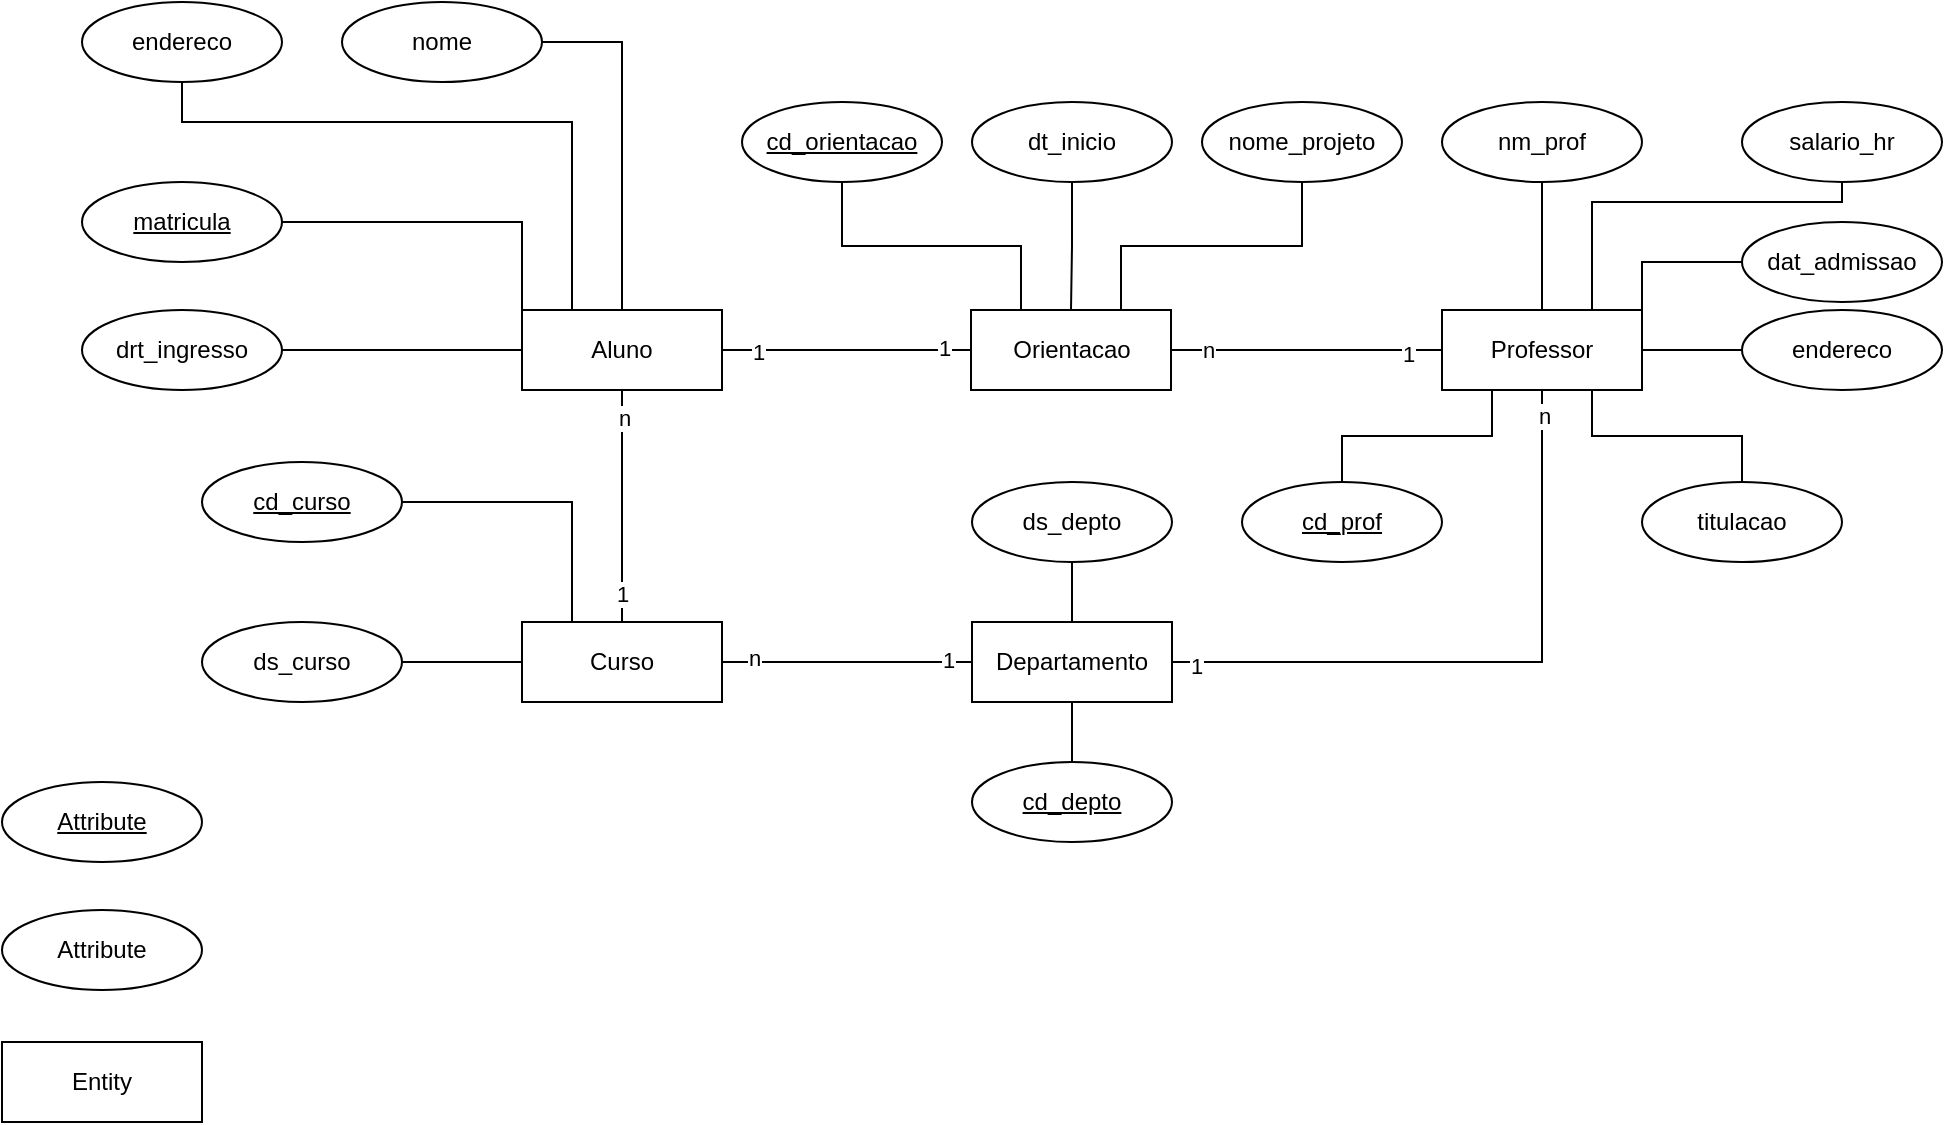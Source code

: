 <mxfile version="15.8.3" type="github">
  <diagram id="3MY4AUTtC3BZhcMlzD9B" name="Page-1">
    <mxGraphModel dx="868" dy="496" grid="1" gridSize="10" guides="1" tooltips="1" connect="1" arrows="1" fold="1" page="1" pageScale="1" pageWidth="1169" pageHeight="827" math="0" shadow="0">
      <root>
        <mxCell id="0" />
        <mxCell id="1" parent="0" />
        <mxCell id="yZ4FVXIt3ejTABx9WLvd-17" style="edgeStyle=orthogonalEdgeStyle;rounded=0;orthogonalLoop=1;jettySize=auto;html=1;exitX=1;exitY=0.5;exitDx=0;exitDy=0;endArrow=none;endFill=0;" edge="1" parent="1" source="yZ4FVXIt3ejTABx9WLvd-2" target="yZ4FVXIt3ejTABx9WLvd-8">
          <mxGeometry relative="1" as="geometry" />
        </mxCell>
        <mxCell id="yZ4FVXIt3ejTABx9WLvd-19" value="1" style="edgeLabel;html=1;align=center;verticalAlign=middle;resizable=0;points=[];" vertex="1" connectable="0" parent="yZ4FVXIt3ejTABx9WLvd-17">
          <mxGeometry x="-0.711" y="-1" relative="1" as="geometry">
            <mxPoint as="offset" />
          </mxGeometry>
        </mxCell>
        <mxCell id="yZ4FVXIt3ejTABx9WLvd-20" value="1" style="edgeLabel;html=1;align=center;verticalAlign=middle;resizable=0;points=[];" vertex="1" connectable="0" parent="yZ4FVXIt3ejTABx9WLvd-17">
          <mxGeometry x="0.783" y="1" relative="1" as="geometry">
            <mxPoint as="offset" />
          </mxGeometry>
        </mxCell>
        <mxCell id="yZ4FVXIt3ejTABx9WLvd-23" style="edgeStyle=orthogonalEdgeStyle;rounded=0;orthogonalLoop=1;jettySize=auto;html=1;exitX=0.5;exitY=1;exitDx=0;exitDy=0;entryX=0.5;entryY=0;entryDx=0;entryDy=0;endArrow=none;endFill=0;" edge="1" parent="1" source="yZ4FVXIt3ejTABx9WLvd-2" target="yZ4FVXIt3ejTABx9WLvd-12">
          <mxGeometry relative="1" as="geometry" />
        </mxCell>
        <mxCell id="yZ4FVXIt3ejTABx9WLvd-25" value="n" style="edgeLabel;html=1;align=center;verticalAlign=middle;resizable=0;points=[];" vertex="1" connectable="0" parent="yZ4FVXIt3ejTABx9WLvd-23">
          <mxGeometry x="-0.759" y="1" relative="1" as="geometry">
            <mxPoint as="offset" />
          </mxGeometry>
        </mxCell>
        <mxCell id="yZ4FVXIt3ejTABx9WLvd-26" value="1" style="edgeLabel;html=1;align=center;verticalAlign=middle;resizable=0;points=[];" vertex="1" connectable="0" parent="yZ4FVXIt3ejTABx9WLvd-23">
          <mxGeometry x="0.759" relative="1" as="geometry">
            <mxPoint as="offset" />
          </mxGeometry>
        </mxCell>
        <mxCell id="yZ4FVXIt3ejTABx9WLvd-46" style="edgeStyle=orthogonalEdgeStyle;rounded=0;orthogonalLoop=1;jettySize=auto;html=1;exitX=0.5;exitY=0;exitDx=0;exitDy=0;entryX=1;entryY=0.5;entryDx=0;entryDy=0;endArrow=none;endFill=0;" edge="1" parent="1" source="yZ4FVXIt3ejTABx9WLvd-2" target="yZ4FVXIt3ejTABx9WLvd-43">
          <mxGeometry relative="1" as="geometry" />
        </mxCell>
        <mxCell id="yZ4FVXIt3ejTABx9WLvd-47" style="edgeStyle=orthogonalEdgeStyle;rounded=0;orthogonalLoop=1;jettySize=auto;html=1;exitX=0.25;exitY=0;exitDx=0;exitDy=0;entryX=0.5;entryY=1;entryDx=0;entryDy=0;endArrow=none;endFill=0;" edge="1" parent="1" source="yZ4FVXIt3ejTABx9WLvd-2" target="yZ4FVXIt3ejTABx9WLvd-44">
          <mxGeometry relative="1" as="geometry">
            <Array as="points">
              <mxPoint x="335" y="360" />
              <mxPoint x="140" y="360" />
            </Array>
          </mxGeometry>
        </mxCell>
        <mxCell id="yZ4FVXIt3ejTABx9WLvd-48" style="edgeStyle=orthogonalEdgeStyle;rounded=0;orthogonalLoop=1;jettySize=auto;html=1;exitX=0;exitY=0;exitDx=0;exitDy=0;entryX=1;entryY=0.5;entryDx=0;entryDy=0;endArrow=none;endFill=0;" edge="1" parent="1" source="yZ4FVXIt3ejTABx9WLvd-2" target="yZ4FVXIt3ejTABx9WLvd-42">
          <mxGeometry relative="1" as="geometry" />
        </mxCell>
        <mxCell id="yZ4FVXIt3ejTABx9WLvd-49" style="edgeStyle=orthogonalEdgeStyle;rounded=0;orthogonalLoop=1;jettySize=auto;html=1;exitX=0;exitY=0.5;exitDx=0;exitDy=0;entryX=1;entryY=0.5;entryDx=0;entryDy=0;endArrow=none;endFill=0;" edge="1" parent="1" source="yZ4FVXIt3ejTABx9WLvd-2" target="yZ4FVXIt3ejTABx9WLvd-45">
          <mxGeometry relative="1" as="geometry" />
        </mxCell>
        <mxCell id="yZ4FVXIt3ejTABx9WLvd-2" value="Aluno" style="whiteSpace=wrap;html=1;align=center;" vertex="1" parent="1">
          <mxGeometry x="310" y="454" width="100" height="40" as="geometry" />
        </mxCell>
        <mxCell id="yZ4FVXIt3ejTABx9WLvd-5" value="Attribute" style="ellipse;whiteSpace=wrap;html=1;align=center;" vertex="1" parent="1">
          <mxGeometry x="50" y="754" width="100" height="40" as="geometry" />
        </mxCell>
        <mxCell id="yZ4FVXIt3ejTABx9WLvd-6" value="Attribute" style="ellipse;whiteSpace=wrap;html=1;align=center;fontStyle=4;" vertex="1" parent="1">
          <mxGeometry x="50" y="690" width="100" height="40" as="geometry" />
        </mxCell>
        <mxCell id="yZ4FVXIt3ejTABx9WLvd-18" style="edgeStyle=orthogonalEdgeStyle;rounded=0;orthogonalLoop=1;jettySize=auto;html=1;exitX=1;exitY=0.5;exitDx=0;exitDy=0;endArrow=none;endFill=0;" edge="1" parent="1" source="yZ4FVXIt3ejTABx9WLvd-8" target="yZ4FVXIt3ejTABx9WLvd-10">
          <mxGeometry relative="1" as="geometry" />
        </mxCell>
        <mxCell id="yZ4FVXIt3ejTABx9WLvd-21" value="n" style="edgeLabel;html=1;align=center;verticalAlign=middle;resizable=0;points=[];" vertex="1" connectable="0" parent="yZ4FVXIt3ejTABx9WLvd-18">
          <mxGeometry x="-0.742" y="-5" relative="1" as="geometry">
            <mxPoint x="1" y="-5" as="offset" />
          </mxGeometry>
        </mxCell>
        <mxCell id="yZ4FVXIt3ejTABx9WLvd-22" value="1" style="edgeLabel;html=1;align=center;verticalAlign=middle;resizable=0;points=[];" vertex="1" connectable="0" parent="yZ4FVXIt3ejTABx9WLvd-18">
          <mxGeometry x="0.749" y="-2" relative="1" as="geometry">
            <mxPoint as="offset" />
          </mxGeometry>
        </mxCell>
        <mxCell id="yZ4FVXIt3ejTABx9WLvd-8" value="Orientacao" style="whiteSpace=wrap;html=1;align=center;" vertex="1" parent="1">
          <mxGeometry x="534.5" y="454" width="100" height="40" as="geometry" />
        </mxCell>
        <mxCell id="yZ4FVXIt3ejTABx9WLvd-65" style="edgeStyle=orthogonalEdgeStyle;rounded=0;orthogonalLoop=1;jettySize=auto;html=1;exitX=0.5;exitY=0;exitDx=0;exitDy=0;entryX=0.5;entryY=1;entryDx=0;entryDy=0;endArrow=none;endFill=0;" edge="1" parent="1" source="yZ4FVXIt3ejTABx9WLvd-10" target="yZ4FVXIt3ejTABx9WLvd-64">
          <mxGeometry relative="1" as="geometry" />
        </mxCell>
        <mxCell id="yZ4FVXIt3ejTABx9WLvd-67" style="edgeStyle=orthogonalEdgeStyle;rounded=0;orthogonalLoop=1;jettySize=auto;html=1;exitX=0.75;exitY=1;exitDx=0;exitDy=0;endArrow=none;endFill=0;entryX=0.5;entryY=0;entryDx=0;entryDy=0;" edge="1" parent="1" source="yZ4FVXIt3ejTABx9WLvd-10" target="yZ4FVXIt3ejTABx9WLvd-66">
          <mxGeometry relative="1" as="geometry">
            <mxPoint x="910" y="530" as="targetPoint" />
          </mxGeometry>
        </mxCell>
        <mxCell id="yZ4FVXIt3ejTABx9WLvd-78" style="edgeStyle=orthogonalEdgeStyle;rounded=0;orthogonalLoop=1;jettySize=auto;html=1;exitX=0.75;exitY=0;exitDx=0;exitDy=0;entryX=0.5;entryY=1;entryDx=0;entryDy=0;endArrow=none;endFill=0;" edge="1" parent="1" source="yZ4FVXIt3ejTABx9WLvd-10" target="yZ4FVXIt3ejTABx9WLvd-73">
          <mxGeometry relative="1" as="geometry">
            <Array as="points">
              <mxPoint x="845" y="400" />
              <mxPoint x="970" y="400" />
            </Array>
          </mxGeometry>
        </mxCell>
        <mxCell id="yZ4FVXIt3ejTABx9WLvd-10" value="Professor" style="whiteSpace=wrap;html=1;align=center;" vertex="1" parent="1">
          <mxGeometry x="770" y="454" width="100" height="40" as="geometry" />
        </mxCell>
        <mxCell id="yZ4FVXIt3ejTABx9WLvd-11" value="Entity" style="whiteSpace=wrap;html=1;align=center;" vertex="1" parent="1">
          <mxGeometry x="50" y="820" width="100" height="40" as="geometry" />
        </mxCell>
        <mxCell id="yZ4FVXIt3ejTABx9WLvd-27" style="edgeStyle=orthogonalEdgeStyle;rounded=0;orthogonalLoop=1;jettySize=auto;html=1;exitX=1;exitY=0.5;exitDx=0;exitDy=0;entryX=0;entryY=0.5;entryDx=0;entryDy=0;endArrow=none;endFill=0;" edge="1" parent="1" source="yZ4FVXIt3ejTABx9WLvd-12" target="yZ4FVXIt3ejTABx9WLvd-15">
          <mxGeometry relative="1" as="geometry" />
        </mxCell>
        <mxCell id="yZ4FVXIt3ejTABx9WLvd-28" value="n" style="edgeLabel;html=1;align=center;verticalAlign=middle;resizable=0;points=[];" vertex="1" connectable="0" parent="yZ4FVXIt3ejTABx9WLvd-27">
          <mxGeometry x="-0.744" y="2" relative="1" as="geometry">
            <mxPoint as="offset" />
          </mxGeometry>
        </mxCell>
        <mxCell id="yZ4FVXIt3ejTABx9WLvd-29" value="1" style="edgeLabel;html=1;align=center;verticalAlign=middle;resizable=0;points=[];" vertex="1" connectable="0" parent="yZ4FVXIt3ejTABx9WLvd-27">
          <mxGeometry x="0.808" y="1" relative="1" as="geometry">
            <mxPoint as="offset" />
          </mxGeometry>
        </mxCell>
        <mxCell id="yZ4FVXIt3ejTABx9WLvd-52" style="edgeStyle=orthogonalEdgeStyle;rounded=0;orthogonalLoop=1;jettySize=auto;html=1;exitX=0.25;exitY=0;exitDx=0;exitDy=0;entryX=1;entryY=0.5;entryDx=0;entryDy=0;endArrow=none;endFill=0;" edge="1" parent="1" source="yZ4FVXIt3ejTABx9WLvd-12" target="yZ4FVXIt3ejTABx9WLvd-51">
          <mxGeometry relative="1" as="geometry" />
        </mxCell>
        <mxCell id="yZ4FVXIt3ejTABx9WLvd-54" style="edgeStyle=orthogonalEdgeStyle;rounded=0;orthogonalLoop=1;jettySize=auto;html=1;exitX=0;exitY=0.5;exitDx=0;exitDy=0;entryX=1;entryY=0.5;entryDx=0;entryDy=0;endArrow=none;endFill=0;" edge="1" parent="1" source="yZ4FVXIt3ejTABx9WLvd-12" target="yZ4FVXIt3ejTABx9WLvd-53">
          <mxGeometry relative="1" as="geometry" />
        </mxCell>
        <mxCell id="yZ4FVXIt3ejTABx9WLvd-12" value="Curso" style="whiteSpace=wrap;html=1;align=center;" vertex="1" parent="1">
          <mxGeometry x="310" y="610" width="100" height="40" as="geometry" />
        </mxCell>
        <mxCell id="yZ4FVXIt3ejTABx9WLvd-30" style="edgeStyle=orthogonalEdgeStyle;rounded=0;orthogonalLoop=1;jettySize=auto;html=1;exitX=1;exitY=0.5;exitDx=0;exitDy=0;entryX=0.5;entryY=1;entryDx=0;entryDy=0;endArrow=none;endFill=0;" edge="1" parent="1" source="yZ4FVXIt3ejTABx9WLvd-15" target="yZ4FVXIt3ejTABx9WLvd-10">
          <mxGeometry relative="1" as="geometry" />
        </mxCell>
        <mxCell id="yZ4FVXIt3ejTABx9WLvd-31" value="1" style="edgeLabel;html=1;align=center;verticalAlign=middle;resizable=0;points=[];" vertex="1" connectable="0" parent="yZ4FVXIt3ejTABx9WLvd-30">
          <mxGeometry x="-0.925" y="-2" relative="1" as="geometry">
            <mxPoint as="offset" />
          </mxGeometry>
        </mxCell>
        <mxCell id="yZ4FVXIt3ejTABx9WLvd-32" value="n" style="edgeLabel;html=1;align=center;verticalAlign=middle;resizable=0;points=[];" vertex="1" connectable="0" parent="yZ4FVXIt3ejTABx9WLvd-30">
          <mxGeometry x="0.919" y="-1" relative="1" as="geometry">
            <mxPoint as="offset" />
          </mxGeometry>
        </mxCell>
        <mxCell id="yZ4FVXIt3ejTABx9WLvd-57" style="edgeStyle=orthogonalEdgeStyle;rounded=0;orthogonalLoop=1;jettySize=auto;html=1;exitX=0.5;exitY=1;exitDx=0;exitDy=0;entryX=0.5;entryY=0;entryDx=0;entryDy=0;endArrow=none;endFill=0;" edge="1" parent="1" source="yZ4FVXIt3ejTABx9WLvd-15" target="yZ4FVXIt3ejTABx9WLvd-55">
          <mxGeometry relative="1" as="geometry" />
        </mxCell>
        <mxCell id="yZ4FVXIt3ejTABx9WLvd-15" value="Departamento" style="whiteSpace=wrap;html=1;align=center;" vertex="1" parent="1">
          <mxGeometry x="535" y="610" width="100" height="40" as="geometry" />
        </mxCell>
        <mxCell id="yZ4FVXIt3ejTABx9WLvd-37" style="edgeStyle=orthogonalEdgeStyle;rounded=0;orthogonalLoop=1;jettySize=auto;html=1;exitX=0.5;exitY=1;exitDx=0;exitDy=0;entryX=0.25;entryY=0;entryDx=0;entryDy=0;endArrow=none;endFill=0;" edge="1" parent="1" source="yZ4FVXIt3ejTABx9WLvd-36" target="yZ4FVXIt3ejTABx9WLvd-8">
          <mxGeometry relative="1" as="geometry" />
        </mxCell>
        <mxCell id="yZ4FVXIt3ejTABx9WLvd-36" value="cd_orientacao" style="ellipse;whiteSpace=wrap;html=1;align=center;fontStyle=4;" vertex="1" parent="1">
          <mxGeometry x="420" y="350" width="100" height="40" as="geometry" />
        </mxCell>
        <mxCell id="yZ4FVXIt3ejTABx9WLvd-39" style="edgeStyle=orthogonalEdgeStyle;rounded=0;orthogonalLoop=1;jettySize=auto;html=1;exitX=0.5;exitY=1;exitDx=0;exitDy=0;entryX=0.75;entryY=0;entryDx=0;entryDy=0;endArrow=none;endFill=0;" edge="1" parent="1" source="yZ4FVXIt3ejTABx9WLvd-38" target="yZ4FVXIt3ejTABx9WLvd-8">
          <mxGeometry relative="1" as="geometry" />
        </mxCell>
        <mxCell id="yZ4FVXIt3ejTABx9WLvd-38" value="nome_projeto" style="ellipse;whiteSpace=wrap;html=1;align=center;" vertex="1" parent="1">
          <mxGeometry x="650" y="350" width="100" height="40" as="geometry" />
        </mxCell>
        <mxCell id="yZ4FVXIt3ejTABx9WLvd-41" style="edgeStyle=orthogonalEdgeStyle;rounded=0;orthogonalLoop=1;jettySize=auto;html=1;exitX=0.5;exitY=1;exitDx=0;exitDy=0;entryX=0.5;entryY=0;entryDx=0;entryDy=0;endArrow=none;endFill=0;" edge="1" parent="1" source="yZ4FVXIt3ejTABx9WLvd-40" target="yZ4FVXIt3ejTABx9WLvd-8">
          <mxGeometry relative="1" as="geometry" />
        </mxCell>
        <mxCell id="yZ4FVXIt3ejTABx9WLvd-40" value="dt_inicio" style="ellipse;whiteSpace=wrap;html=1;align=center;" vertex="1" parent="1">
          <mxGeometry x="535" y="350" width="100" height="40" as="geometry" />
        </mxCell>
        <mxCell id="yZ4FVXIt3ejTABx9WLvd-42" value="matricula" style="ellipse;whiteSpace=wrap;html=1;align=center;fontStyle=4;" vertex="1" parent="1">
          <mxGeometry x="90" y="390" width="100" height="40" as="geometry" />
        </mxCell>
        <mxCell id="yZ4FVXIt3ejTABx9WLvd-43" value="nome" style="ellipse;whiteSpace=wrap;html=1;align=center;" vertex="1" parent="1">
          <mxGeometry x="220" y="300" width="100" height="40" as="geometry" />
        </mxCell>
        <mxCell id="yZ4FVXIt3ejTABx9WLvd-44" value="endereco" style="ellipse;whiteSpace=wrap;html=1;align=center;" vertex="1" parent="1">
          <mxGeometry x="90" y="300" width="100" height="40" as="geometry" />
        </mxCell>
        <mxCell id="yZ4FVXIt3ejTABx9WLvd-45" value="drt_ingresso" style="ellipse;whiteSpace=wrap;html=1;align=center;" vertex="1" parent="1">
          <mxGeometry x="90" y="454" width="100" height="40" as="geometry" />
        </mxCell>
        <mxCell id="yZ4FVXIt3ejTABx9WLvd-51" value="cd_curso" style="ellipse;whiteSpace=wrap;html=1;align=center;fontStyle=4;" vertex="1" parent="1">
          <mxGeometry x="150" y="530" width="100" height="40" as="geometry" />
        </mxCell>
        <mxCell id="yZ4FVXIt3ejTABx9WLvd-53" value="ds_curso" style="ellipse;whiteSpace=wrap;html=1;align=center;" vertex="1" parent="1">
          <mxGeometry x="150" y="610" width="100" height="40" as="geometry" />
        </mxCell>
        <mxCell id="yZ4FVXIt3ejTABx9WLvd-55" value="cd_depto" style="ellipse;whiteSpace=wrap;html=1;align=center;fontStyle=4;" vertex="1" parent="1">
          <mxGeometry x="535" y="680" width="100" height="40" as="geometry" />
        </mxCell>
        <mxCell id="yZ4FVXIt3ejTABx9WLvd-61" style="edgeStyle=orthogonalEdgeStyle;rounded=0;orthogonalLoop=1;jettySize=auto;html=1;exitX=0.5;exitY=1;exitDx=0;exitDy=0;entryX=0.5;entryY=0;entryDx=0;entryDy=0;endArrow=none;endFill=0;" edge="1" parent="1" source="yZ4FVXIt3ejTABx9WLvd-59" target="yZ4FVXIt3ejTABx9WLvd-15">
          <mxGeometry relative="1" as="geometry" />
        </mxCell>
        <mxCell id="yZ4FVXIt3ejTABx9WLvd-59" value="ds_depto" style="ellipse;whiteSpace=wrap;html=1;align=center;" vertex="1" parent="1">
          <mxGeometry x="535" y="540" width="100" height="40" as="geometry" />
        </mxCell>
        <mxCell id="yZ4FVXIt3ejTABx9WLvd-63" style="edgeStyle=orthogonalEdgeStyle;rounded=0;orthogonalLoop=1;jettySize=auto;html=1;exitX=0.5;exitY=0;exitDx=0;exitDy=0;entryX=0.25;entryY=1;entryDx=0;entryDy=0;endArrow=none;endFill=0;" edge="1" parent="1" source="yZ4FVXIt3ejTABx9WLvd-62" target="yZ4FVXIt3ejTABx9WLvd-10">
          <mxGeometry relative="1" as="geometry" />
        </mxCell>
        <mxCell id="yZ4FVXIt3ejTABx9WLvd-62" value="cd_prof" style="ellipse;whiteSpace=wrap;html=1;align=center;fontStyle=4;" vertex="1" parent="1">
          <mxGeometry x="670" y="540" width="100" height="40" as="geometry" />
        </mxCell>
        <mxCell id="yZ4FVXIt3ejTABx9WLvd-64" value="nm_prof" style="ellipse;whiteSpace=wrap;html=1;align=center;" vertex="1" parent="1">
          <mxGeometry x="770" y="350" width="100" height="40" as="geometry" />
        </mxCell>
        <mxCell id="yZ4FVXIt3ejTABx9WLvd-66" value="titulacao" style="ellipse;whiteSpace=wrap;html=1;align=center;" vertex="1" parent="1">
          <mxGeometry x="870" y="540" width="100" height="40" as="geometry" />
        </mxCell>
        <mxCell id="yZ4FVXIt3ejTABx9WLvd-70" style="edgeStyle=orthogonalEdgeStyle;rounded=0;orthogonalLoop=1;jettySize=auto;html=1;exitX=0;exitY=0.5;exitDx=0;exitDy=0;endArrow=none;endFill=0;entryX=1;entryY=0.5;entryDx=0;entryDy=0;" edge="1" parent="1" source="yZ4FVXIt3ejTABx9WLvd-69" target="yZ4FVXIt3ejTABx9WLvd-10">
          <mxGeometry relative="1" as="geometry">
            <mxPoint x="880" y="474" as="targetPoint" />
          </mxGeometry>
        </mxCell>
        <mxCell id="yZ4FVXIt3ejTABx9WLvd-69" value="endereco" style="ellipse;whiteSpace=wrap;html=1;align=center;" vertex="1" parent="1">
          <mxGeometry x="920" y="454" width="100" height="40" as="geometry" />
        </mxCell>
        <mxCell id="yZ4FVXIt3ejTABx9WLvd-72" style="edgeStyle=orthogonalEdgeStyle;rounded=0;orthogonalLoop=1;jettySize=auto;html=1;exitX=0;exitY=0.5;exitDx=0;exitDy=0;entryX=1;entryY=0;entryDx=0;entryDy=0;endArrow=none;endFill=0;" edge="1" parent="1" source="yZ4FVXIt3ejTABx9WLvd-71" target="yZ4FVXIt3ejTABx9WLvd-10">
          <mxGeometry relative="1" as="geometry" />
        </mxCell>
        <mxCell id="yZ4FVXIt3ejTABx9WLvd-71" value="dat_admissao" style="ellipse;whiteSpace=wrap;html=1;align=center;" vertex="1" parent="1">
          <mxGeometry x="920" y="410" width="100" height="40" as="geometry" />
        </mxCell>
        <mxCell id="yZ4FVXIt3ejTABx9WLvd-73" value="salario_hr" style="ellipse;whiteSpace=wrap;html=1;align=center;" vertex="1" parent="1">
          <mxGeometry x="920" y="350" width="100" height="40" as="geometry" />
        </mxCell>
      </root>
    </mxGraphModel>
  </diagram>
</mxfile>
